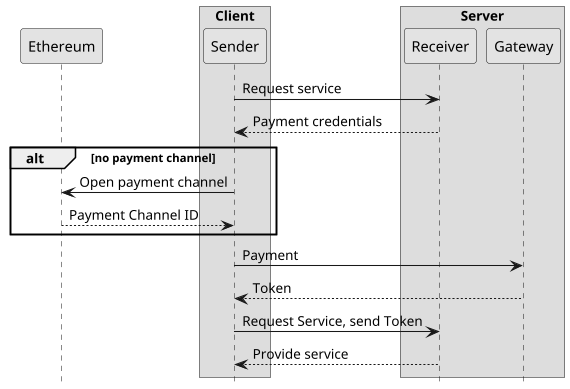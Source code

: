 @startuml
scale 570 width
skinparam monochrome true
skinparam defaultFontName "PT Sans"
hide footbox

participant Ethereum
participant Sender
participant Receiver
participant Gateway

box "Client"
    participant Sender
end box

box "Server"
    participant Receiver
    participant Gateway
end box

Sender -> Receiver: Request service
Receiver --> Sender: Payment credentials
alt no payment channel
    Sender -> Ethereum : Open payment channel
    Ethereum --> Sender : Payment Channel ID
end

Sender -> Gateway: Payment
Gateway --> Sender: Token

Sender -> Receiver : Request Service, send Token
Receiver --> Sender : Provide service
@enduml
